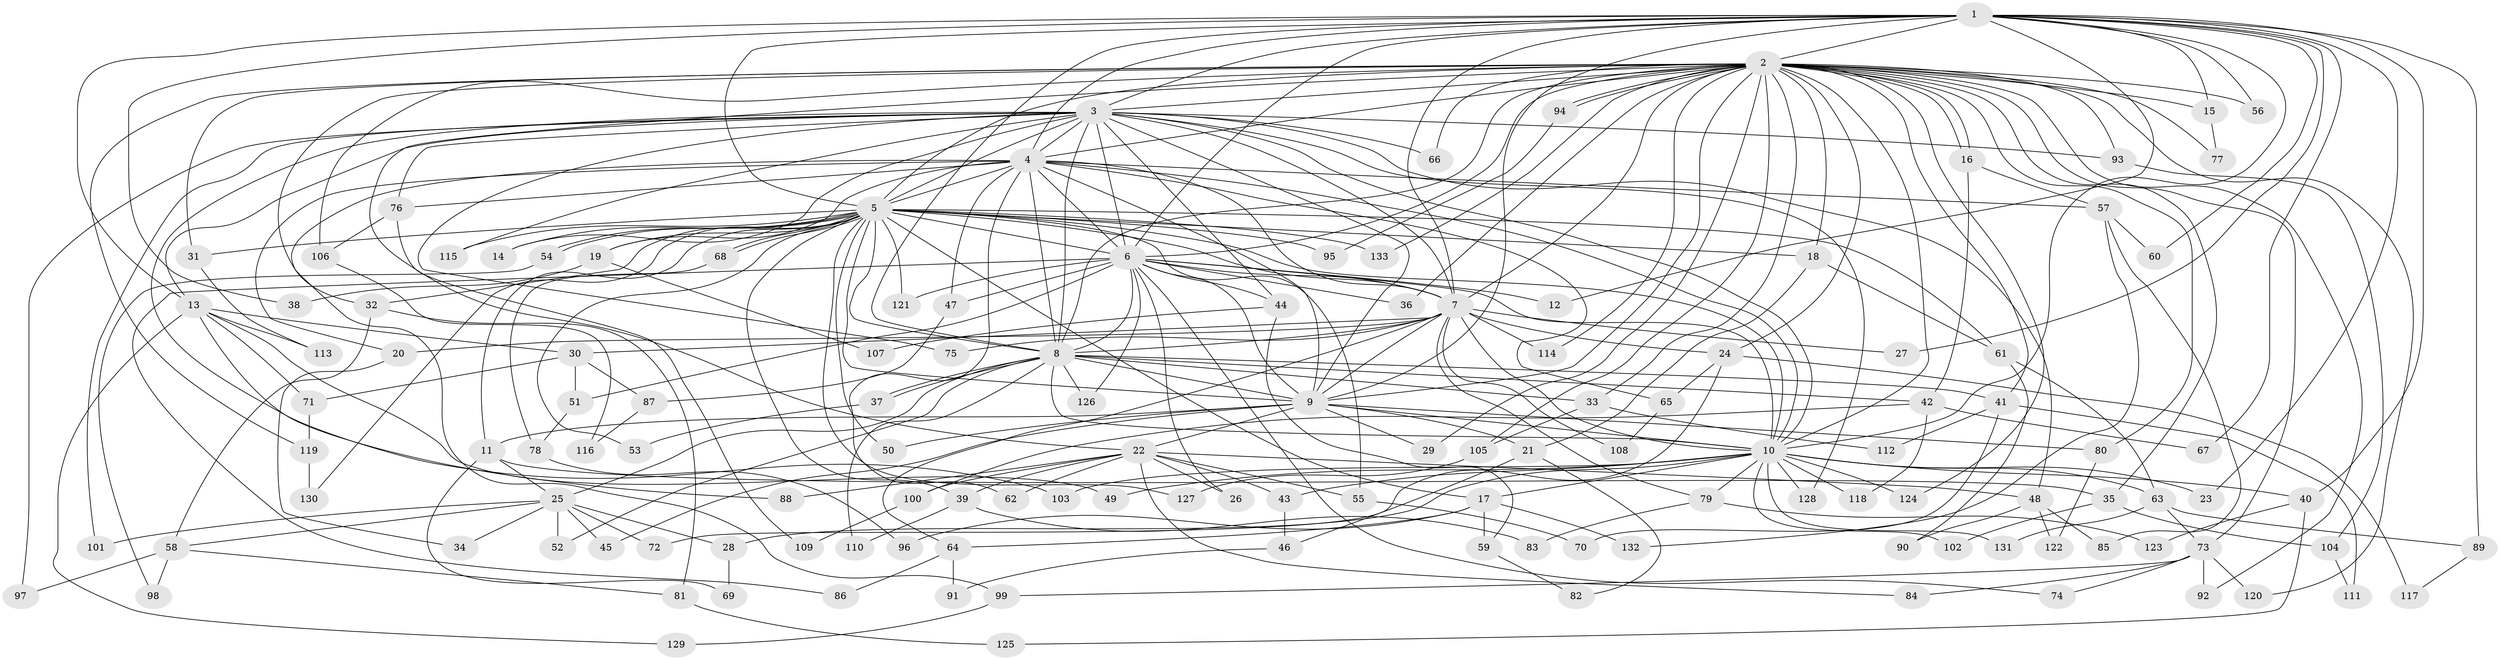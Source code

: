 // coarse degree distribution, {17: 0.009900990099009901, 33: 0.009900990099009901, 26: 0.009900990099009901, 29: 0.009900990099009901, 25: 0.009900990099009901, 15: 0.009900990099009901, 14: 0.009900990099009901, 20: 0.009900990099009901, 5: 0.06930693069306931, 2: 0.45544554455445546, 10: 0.009900990099009901, 3: 0.2079207920792079, 4: 0.1188118811881188, 7: 0.019801980198019802, 6: 0.019801980198019802, 11: 0.009900990099009901, 8: 0.009900990099009901}
// Generated by graph-tools (version 1.1) at 2025/23/03/03/25 07:23:38]
// undirected, 133 vertices, 291 edges
graph export_dot {
graph [start="1"]
  node [color=gray90,style=filled];
  1;
  2;
  3;
  4;
  5;
  6;
  7;
  8;
  9;
  10;
  11;
  12;
  13;
  14;
  15;
  16;
  17;
  18;
  19;
  20;
  21;
  22;
  23;
  24;
  25;
  26;
  27;
  28;
  29;
  30;
  31;
  32;
  33;
  34;
  35;
  36;
  37;
  38;
  39;
  40;
  41;
  42;
  43;
  44;
  45;
  46;
  47;
  48;
  49;
  50;
  51;
  52;
  53;
  54;
  55;
  56;
  57;
  58;
  59;
  60;
  61;
  62;
  63;
  64;
  65;
  66;
  67;
  68;
  69;
  70;
  71;
  72;
  73;
  74;
  75;
  76;
  77;
  78;
  79;
  80;
  81;
  82;
  83;
  84;
  85;
  86;
  87;
  88;
  89;
  90;
  91;
  92;
  93;
  94;
  95;
  96;
  97;
  98;
  99;
  100;
  101;
  102;
  103;
  104;
  105;
  106;
  107;
  108;
  109;
  110;
  111;
  112;
  113;
  114;
  115;
  116;
  117;
  118;
  119;
  120;
  121;
  122;
  123;
  124;
  125;
  126;
  127;
  128;
  129;
  130;
  131;
  132;
  133;
  1 -- 2;
  1 -- 3;
  1 -- 4;
  1 -- 5;
  1 -- 6;
  1 -- 7;
  1 -- 8;
  1 -- 9;
  1 -- 10;
  1 -- 12;
  1 -- 13;
  1 -- 15;
  1 -- 23;
  1 -- 27;
  1 -- 38;
  1 -- 40;
  1 -- 56;
  1 -- 60;
  1 -- 67;
  1 -- 89;
  2 -- 3;
  2 -- 4;
  2 -- 5;
  2 -- 6;
  2 -- 7;
  2 -- 8;
  2 -- 9;
  2 -- 10;
  2 -- 15;
  2 -- 16;
  2 -- 16;
  2 -- 18;
  2 -- 22;
  2 -- 24;
  2 -- 29;
  2 -- 31;
  2 -- 32;
  2 -- 33;
  2 -- 35;
  2 -- 36;
  2 -- 41;
  2 -- 56;
  2 -- 66;
  2 -- 73;
  2 -- 77;
  2 -- 80;
  2 -- 92;
  2 -- 93;
  2 -- 94;
  2 -- 94;
  2 -- 105;
  2 -- 106;
  2 -- 114;
  2 -- 119;
  2 -- 120;
  2 -- 124;
  2 -- 133;
  3 -- 4;
  3 -- 5;
  3 -- 6;
  3 -- 7;
  3 -- 8;
  3 -- 9;
  3 -- 10;
  3 -- 13;
  3 -- 14;
  3 -- 44;
  3 -- 48;
  3 -- 66;
  3 -- 75;
  3 -- 76;
  3 -- 93;
  3 -- 97;
  3 -- 101;
  3 -- 103;
  3 -- 115;
  3 -- 128;
  4 -- 5;
  4 -- 6;
  4 -- 7;
  4 -- 8;
  4 -- 9;
  4 -- 10;
  4 -- 19;
  4 -- 20;
  4 -- 47;
  4 -- 57;
  4 -- 62;
  4 -- 65;
  4 -- 76;
  4 -- 99;
  5 -- 6;
  5 -- 7;
  5 -- 8;
  5 -- 9;
  5 -- 10;
  5 -- 11;
  5 -- 14;
  5 -- 17;
  5 -- 18;
  5 -- 19;
  5 -- 31;
  5 -- 32;
  5 -- 39;
  5 -- 50;
  5 -- 53;
  5 -- 54;
  5 -- 54;
  5 -- 55;
  5 -- 61;
  5 -- 68;
  5 -- 68;
  5 -- 95;
  5 -- 115;
  5 -- 121;
  5 -- 127;
  5 -- 130;
  5 -- 133;
  6 -- 7;
  6 -- 8;
  6 -- 9;
  6 -- 10;
  6 -- 12;
  6 -- 26;
  6 -- 36;
  6 -- 44;
  6 -- 47;
  6 -- 51;
  6 -- 74;
  6 -- 86;
  6 -- 121;
  6 -- 126;
  7 -- 8;
  7 -- 9;
  7 -- 10;
  7 -- 20;
  7 -- 24;
  7 -- 27;
  7 -- 30;
  7 -- 64;
  7 -- 75;
  7 -- 79;
  7 -- 108;
  7 -- 114;
  8 -- 9;
  8 -- 10;
  8 -- 25;
  8 -- 33;
  8 -- 37;
  8 -- 37;
  8 -- 41;
  8 -- 42;
  8 -- 52;
  8 -- 110;
  8 -- 126;
  9 -- 10;
  9 -- 11;
  9 -- 21;
  9 -- 22;
  9 -- 29;
  9 -- 45;
  9 -- 50;
  9 -- 80;
  10 -- 17;
  10 -- 23;
  10 -- 28;
  10 -- 40;
  10 -- 43;
  10 -- 49;
  10 -- 63;
  10 -- 79;
  10 -- 102;
  10 -- 103;
  10 -- 118;
  10 -- 124;
  10 -- 128;
  10 -- 131;
  11 -- 25;
  11 -- 35;
  11 -- 69;
  13 -- 30;
  13 -- 49;
  13 -- 71;
  13 -- 88;
  13 -- 113;
  13 -- 129;
  15 -- 77;
  16 -- 42;
  16 -- 57;
  17 -- 59;
  17 -- 64;
  17 -- 96;
  17 -- 132;
  18 -- 21;
  18 -- 61;
  19 -- 38;
  19 -- 107;
  20 -- 34;
  21 -- 46;
  21 -- 82;
  22 -- 26;
  22 -- 39;
  22 -- 43;
  22 -- 48;
  22 -- 55;
  22 -- 62;
  22 -- 84;
  22 -- 88;
  22 -- 100;
  24 -- 65;
  24 -- 72;
  24 -- 117;
  25 -- 28;
  25 -- 34;
  25 -- 45;
  25 -- 52;
  25 -- 58;
  25 -- 72;
  25 -- 101;
  28 -- 69;
  30 -- 51;
  30 -- 71;
  30 -- 87;
  31 -- 113;
  32 -- 58;
  32 -- 81;
  33 -- 105;
  33 -- 112;
  35 -- 102;
  35 -- 104;
  37 -- 53;
  39 -- 83;
  39 -- 110;
  40 -- 123;
  40 -- 125;
  41 -- 70;
  41 -- 111;
  41 -- 112;
  42 -- 67;
  42 -- 100;
  42 -- 118;
  43 -- 46;
  44 -- 59;
  44 -- 107;
  46 -- 91;
  47 -- 87;
  48 -- 85;
  48 -- 90;
  48 -- 122;
  51 -- 78;
  54 -- 98;
  55 -- 70;
  57 -- 60;
  57 -- 85;
  57 -- 132;
  58 -- 81;
  58 -- 97;
  58 -- 98;
  59 -- 82;
  61 -- 63;
  61 -- 90;
  63 -- 73;
  63 -- 89;
  63 -- 131;
  64 -- 86;
  64 -- 91;
  65 -- 108;
  68 -- 78;
  71 -- 119;
  73 -- 74;
  73 -- 84;
  73 -- 92;
  73 -- 99;
  73 -- 120;
  76 -- 106;
  76 -- 109;
  78 -- 96;
  79 -- 83;
  79 -- 123;
  80 -- 122;
  81 -- 125;
  87 -- 116;
  89 -- 117;
  93 -- 104;
  94 -- 95;
  99 -- 129;
  100 -- 109;
  104 -- 111;
  105 -- 127;
  106 -- 116;
  119 -- 130;
}
